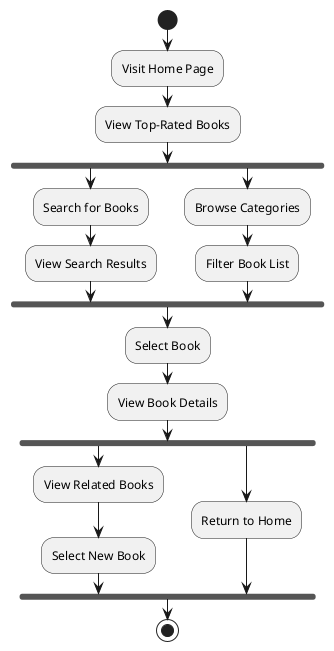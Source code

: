 @startuml User Journey Diagram
start
:Visit Home Page;
:View Top-Rated Books;
fork
  :Search for Books;
  :View Search Results;
fork again
  :Browse Categories;
  :Filter Book List;
end fork
:Select Book;
:View Book Details;
fork
  :View Related Books;
  :Select New Book;
fork again
  :Return to Home;
end fork
stop
@enduml
